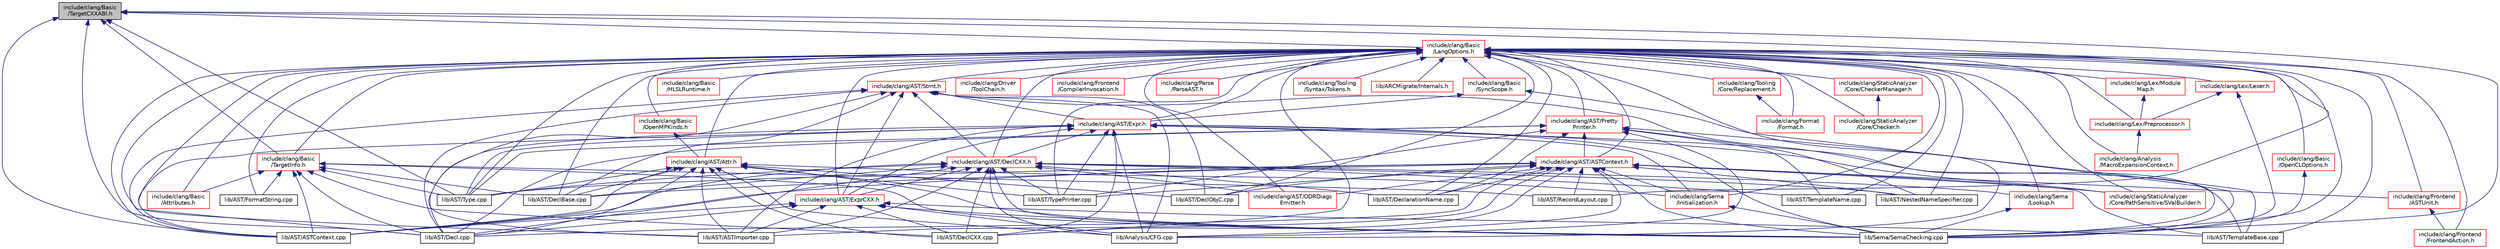 digraph "include/clang/Basic/TargetCXXABI.h"
{
 // LATEX_PDF_SIZE
  bgcolor="transparent";
  edge [fontname="Helvetica",fontsize="10",labelfontname="Helvetica",labelfontsize="10"];
  node [fontname="Helvetica",fontsize="10",shape=record];
  Node1 [label="include/clang/Basic\l/TargetCXXABI.h",height=0.2,width=0.4,color="black", fillcolor="grey75", style="filled", fontcolor="black",tooltip=" "];
  Node1 -> Node2 [dir="back",color="midnightblue",fontsize="10",style="solid",fontname="Helvetica"];
  Node2 [label="include/clang/Basic\l/LangOptions.h",height=0.2,width=0.4,color="red",URL="$LangOptions_8h.html",tooltip=" "];
  Node2 -> Node3 [dir="back",color="midnightblue",fontsize="10",style="solid",fontname="Helvetica"];
  Node3 [label="include/clang/Analysis\l/MacroExpansionContext.h",height=0.2,width=0.4,color="red",URL="$MacroExpansionContext_8h.html",tooltip=" "];
  Node2 -> Node13 [dir="back",color="midnightblue",fontsize="10",style="solid",fontname="Helvetica"];
  Node13 [label="include/clang/AST/ASTContext.h",height=0.2,width=0.4,color="red",URL="$ASTContext_8h.html",tooltip=" "];
  Node13 -> Node657 [dir="back",color="midnightblue",fontsize="10",style="solid",fontname="Helvetica"];
  Node657 [label="include/clang/AST/ODRDiags\lEmitter.h",height=0.2,width=0.4,color="red",URL="$ODRDiagsEmitter_8h.html",tooltip=" "];
  Node13 -> Node676 [dir="back",color="midnightblue",fontsize="10",style="solid",fontname="Helvetica"];
  Node676 [label="include/clang/Frontend\l/ASTUnit.h",height=0.2,width=0.4,color="red",URL="$ASTUnit_8h.html",tooltip=" "];
  Node676 -> Node677 [dir="back",color="midnightblue",fontsize="10",style="solid",fontname="Helvetica"];
  Node677 [label="include/clang/Frontend\l/FrontendAction.h",height=0.2,width=0.4,color="red",URL="$FrontendAction_8h.html",tooltip=" "];
  Node13 -> Node641 [dir="back",color="midnightblue",fontsize="10",style="solid",fontname="Helvetica"];
  Node641 [label="include/clang/Sema\l/Initialization.h",height=0.2,width=0.4,color="red",URL="$Initialization_8h.html",tooltip=" "];
  Node641 -> Node321 [dir="back",color="midnightblue",fontsize="10",style="solid",fontname="Helvetica"];
  Node321 [label="lib/Sema/SemaChecking.cpp",height=0.2,width=0.4,color="black",URL="$SemaChecking_8cpp.html",tooltip=" "];
  Node13 -> Node609 [dir="back",color="midnightblue",fontsize="10",style="solid",fontname="Helvetica"];
  Node609 [label="include/clang/StaticAnalyzer\l/Core/PathSensitive/SValBuilder.h",height=0.2,width=0.4,color="red",URL="$SValBuilder_8h.html",tooltip=" "];
  Node13 -> Node325 [dir="back",color="midnightblue",fontsize="10",style="solid",fontname="Helvetica"];
  Node325 [label="lib/Analysis/CFG.cpp",height=0.2,width=0.4,color="black",URL="$CFG_8cpp.html",tooltip=" "];
  Node13 -> Node76 [dir="back",color="midnightblue",fontsize="10",style="solid",fontname="Helvetica"];
  Node76 [label="lib/AST/ASTContext.cpp",height=0.2,width=0.4,color="black",URL="$ASTContext_8cpp.html",tooltip=" "];
  Node13 -> Node101 [dir="back",color="midnightblue",fontsize="10",style="solid",fontname="Helvetica"];
  Node101 [label="lib/AST/ASTImporter.cpp",height=0.2,width=0.4,color="black",URL="$ASTImporter_8cpp.html",tooltip=" "];
  Node13 -> Node245 [dir="back",color="midnightblue",fontsize="10",style="solid",fontname="Helvetica"];
  Node245 [label="lib/AST/Decl.cpp",height=0.2,width=0.4,color="black",URL="$Decl_8cpp.html",tooltip=" "];
  Node13 -> Node647 [dir="back",color="midnightblue",fontsize="10",style="solid",fontname="Helvetica"];
  Node647 [label="lib/AST/DeclarationName.cpp",height=0.2,width=0.4,color="black",URL="$DeclarationName_8cpp.html",tooltip=" "];
  Node13 -> Node73 [dir="back",color="midnightblue",fontsize="10",style="solid",fontname="Helvetica"];
  Node73 [label="lib/AST/DeclBase.cpp",height=0.2,width=0.4,color="black",URL="$DeclBase_8cpp.html",tooltip=" "];
  Node13 -> Node260 [dir="back",color="midnightblue",fontsize="10",style="solid",fontname="Helvetica"];
  Node260 [label="lib/AST/DeclCXX.cpp",height=0.2,width=0.4,color="black",URL="$DeclCXX_8cpp.html",tooltip=" "];
  Node13 -> Node716 [dir="back",color="midnightblue",fontsize="10",style="solid",fontname="Helvetica"];
  Node716 [label="lib/AST/DeclObjC.cpp",height=0.2,width=0.4,color="black",URL="$DeclObjC_8cpp.html",tooltip=" "];
  Node13 -> Node649 [dir="back",color="midnightblue",fontsize="10",style="solid",fontname="Helvetica"];
  Node649 [label="lib/AST/NestedNameSpecifier.cpp",height=0.2,width=0.4,color="black",URL="$NestedNameSpecifier_8cpp.html",tooltip=" "];
  Node13 -> Node731 [dir="back",color="midnightblue",fontsize="10",style="solid",fontname="Helvetica"];
  Node731 [label="lib/AST/RecordLayout.cpp",height=0.2,width=0.4,color="black",URL="$RecordLayout_8cpp.html",tooltip=" "];
  Node13 -> Node636 [dir="back",color="midnightblue",fontsize="10",style="solid",fontname="Helvetica"];
  Node636 [label="lib/AST/TemplateBase.cpp",height=0.2,width=0.4,color="black",URL="$TemplateBase_8cpp.html",tooltip=" "];
  Node13 -> Node651 [dir="back",color="midnightblue",fontsize="10",style="solid",fontname="Helvetica"];
  Node651 [label="lib/AST/Type.cpp",height=0.2,width=0.4,color="black",URL="$Type_8cpp.html",tooltip=" "];
  Node13 -> Node86 [dir="back",color="midnightblue",fontsize="10",style="solid",fontname="Helvetica"];
  Node86 [label="lib/AST/TypePrinter.cpp",height=0.2,width=0.4,color="black",URL="$TypePrinter_8cpp.html",tooltip=" "];
  Node13 -> Node321 [dir="back",color="midnightblue",fontsize="10",style="solid",fontname="Helvetica"];
  Node2 -> Node743 [dir="back",color="midnightblue",fontsize="10",style="solid",fontname="Helvetica"];
  Node743 [label="include/clang/AST/Attr.h",height=0.2,width=0.4,color="red",URL="$Attr_8h.html",tooltip=" "];
  Node743 -> Node641 [dir="back",color="midnightblue",fontsize="10",style="solid",fontname="Helvetica"];
  Node743 -> Node325 [dir="back",color="midnightblue",fontsize="10",style="solid",fontname="Helvetica"];
  Node743 -> Node76 [dir="back",color="midnightblue",fontsize="10",style="solid",fontname="Helvetica"];
  Node743 -> Node101 [dir="back",color="midnightblue",fontsize="10",style="solid",fontname="Helvetica"];
  Node743 -> Node245 [dir="back",color="midnightblue",fontsize="10",style="solid",fontname="Helvetica"];
  Node743 -> Node73 [dir="back",color="midnightblue",fontsize="10",style="solid",fontname="Helvetica"];
  Node743 -> Node260 [dir="back",color="midnightblue",fontsize="10",style="solid",fontname="Helvetica"];
  Node743 -> Node716 [dir="back",color="midnightblue",fontsize="10",style="solid",fontname="Helvetica"];
  Node743 -> Node651 [dir="back",color="midnightblue",fontsize="10",style="solid",fontname="Helvetica"];
  Node743 -> Node86 [dir="back",color="midnightblue",fontsize="10",style="solid",fontname="Helvetica"];
  Node743 -> Node321 [dir="back",color="midnightblue",fontsize="10",style="solid",fontname="Helvetica"];
  Node2 -> Node748 [dir="back",color="midnightblue",fontsize="10",style="solid",fontname="Helvetica"];
  Node748 [label="include/clang/AST/DeclCXX.h",height=0.2,width=0.4,color="red",URL="$DeclCXX_8h.html",tooltip=" "];
  Node748 -> Node413 [dir="back",color="midnightblue",fontsize="10",style="solid",fontname="Helvetica"];
  Node413 [label="include/clang/AST/ExprCXX.h",height=0.2,width=0.4,color="red",URL="$ExprCXX_8h.html",tooltip=" "];
  Node413 -> Node325 [dir="back",color="midnightblue",fontsize="10",style="solid",fontname="Helvetica"];
  Node413 -> Node76 [dir="back",color="midnightblue",fontsize="10",style="solid",fontname="Helvetica"];
  Node413 -> Node101 [dir="back",color="midnightblue",fontsize="10",style="solid",fontname="Helvetica"];
  Node413 -> Node245 [dir="back",color="midnightblue",fontsize="10",style="solid",fontname="Helvetica"];
  Node413 -> Node260 [dir="back",color="midnightblue",fontsize="10",style="solid",fontname="Helvetica"];
  Node413 -> Node636 [dir="back",color="midnightblue",fontsize="10",style="solid",fontname="Helvetica"];
  Node413 -> Node321 [dir="back",color="midnightblue",fontsize="10",style="solid",fontname="Helvetica"];
  Node748 -> Node657 [dir="back",color="midnightblue",fontsize="10",style="solid",fontname="Helvetica"];
  Node748 -> Node366 [dir="back",color="midnightblue",fontsize="10",style="solid",fontname="Helvetica"];
  Node366 [label="include/clang/Sema\l/Lookup.h",height=0.2,width=0.4,color="red",URL="$Sema_2Lookup_8h.html",tooltip=" "];
  Node366 -> Node321 [dir="back",color="midnightblue",fontsize="10",style="solid",fontname="Helvetica"];
  Node748 -> Node325 [dir="back",color="midnightblue",fontsize="10",style="solid",fontname="Helvetica"];
  Node748 -> Node76 [dir="back",color="midnightblue",fontsize="10",style="solid",fontname="Helvetica"];
  Node748 -> Node101 [dir="back",color="midnightblue",fontsize="10",style="solid",fontname="Helvetica"];
  Node748 -> Node245 [dir="back",color="midnightblue",fontsize="10",style="solid",fontname="Helvetica"];
  Node748 -> Node647 [dir="back",color="midnightblue",fontsize="10",style="solid",fontname="Helvetica"];
  Node748 -> Node73 [dir="back",color="midnightblue",fontsize="10",style="solid",fontname="Helvetica"];
  Node748 -> Node260 [dir="back",color="midnightblue",fontsize="10",style="solid",fontname="Helvetica"];
  Node748 -> Node649 [dir="back",color="midnightblue",fontsize="10",style="solid",fontname="Helvetica"];
  Node748 -> Node650 [dir="back",color="midnightblue",fontsize="10",style="solid",fontname="Helvetica"];
  Node650 [label="lib/AST/TemplateName.cpp",height=0.2,width=0.4,color="black",URL="$TemplateName_8cpp.html",tooltip=" "];
  Node748 -> Node651 [dir="back",color="midnightblue",fontsize="10",style="solid",fontname="Helvetica"];
  Node748 -> Node86 [dir="back",color="midnightblue",fontsize="10",style="solid",fontname="Helvetica"];
  Node748 -> Node321 [dir="back",color="midnightblue",fontsize="10",style="solid",fontname="Helvetica"];
  Node2 -> Node794 [dir="back",color="midnightblue",fontsize="10",style="solid",fontname="Helvetica"];
  Node794 [label="include/clang/AST/Expr.h",height=0.2,width=0.4,color="red",URL="$Expr_8h.html",tooltip=" "];
  Node794 -> Node748 [dir="back",color="midnightblue",fontsize="10",style="solid",fontname="Helvetica"];
  Node794 -> Node413 [dir="back",color="midnightblue",fontsize="10",style="solid",fontname="Helvetica"];
  Node794 -> Node641 [dir="back",color="midnightblue",fontsize="10",style="solid",fontname="Helvetica"];
  Node794 -> Node609 [dir="back",color="midnightblue",fontsize="10",style="solid",fontname="Helvetica"];
  Node794 -> Node325 [dir="back",color="midnightblue",fontsize="10",style="solid",fontname="Helvetica"];
  Node794 -> Node76 [dir="back",color="midnightblue",fontsize="10",style="solid",fontname="Helvetica"];
  Node794 -> Node101 [dir="back",color="midnightblue",fontsize="10",style="solid",fontname="Helvetica"];
  Node794 -> Node245 [dir="back",color="midnightblue",fontsize="10",style="solid",fontname="Helvetica"];
  Node794 -> Node260 [dir="back",color="midnightblue",fontsize="10",style="solid",fontname="Helvetica"];
  Node794 -> Node636 [dir="back",color="midnightblue",fontsize="10",style="solid",fontname="Helvetica"];
  Node794 -> Node651 [dir="back",color="midnightblue",fontsize="10",style="solid",fontname="Helvetica"];
  Node794 -> Node86 [dir="back",color="midnightblue",fontsize="10",style="solid",fontname="Helvetica"];
  Node794 -> Node321 [dir="back",color="midnightblue",fontsize="10",style="solid",fontname="Helvetica"];
  Node2 -> Node413 [dir="back",color="midnightblue",fontsize="10",style="solid",fontname="Helvetica"];
  Node2 -> Node657 [dir="back",color="midnightblue",fontsize="10",style="solid",fontname="Helvetica"];
  Node2 -> Node814 [dir="back",color="midnightblue",fontsize="10",style="solid",fontname="Helvetica"];
  Node814 [label="include/clang/AST/Pretty\lPrinter.h",height=0.2,width=0.4,color="red",URL="$PrettyPrinter_8h.html",tooltip=" "];
  Node814 -> Node13 [dir="back",color="midnightblue",fontsize="10",style="solid",fontname="Helvetica"];
  Node814 -> Node325 [dir="back",color="midnightblue",fontsize="10",style="solid",fontname="Helvetica"];
  Node814 -> Node245 [dir="back",color="midnightblue",fontsize="10",style="solid",fontname="Helvetica"];
  Node814 -> Node647 [dir="back",color="midnightblue",fontsize="10",style="solid",fontname="Helvetica"];
  Node814 -> Node649 [dir="back",color="midnightblue",fontsize="10",style="solid",fontname="Helvetica"];
  Node814 -> Node636 [dir="back",color="midnightblue",fontsize="10",style="solid",fontname="Helvetica"];
  Node814 -> Node650 [dir="back",color="midnightblue",fontsize="10",style="solid",fontname="Helvetica"];
  Node814 -> Node651 [dir="back",color="midnightblue",fontsize="10",style="solid",fontname="Helvetica"];
  Node814 -> Node86 [dir="back",color="midnightblue",fontsize="10",style="solid",fontname="Helvetica"];
  Node2 -> Node815 [dir="back",color="midnightblue",fontsize="10",style="solid",fontname="Helvetica"];
  Node815 [label="include/clang/AST/Stmt.h",height=0.2,width=0.4,color="red",URL="$Stmt_8h.html",tooltip=" "];
  Node815 -> Node748 [dir="back",color="midnightblue",fontsize="10",style="solid",fontname="Helvetica"];
  Node815 -> Node794 [dir="back",color="midnightblue",fontsize="10",style="solid",fontname="Helvetica"];
  Node815 -> Node413 [dir="back",color="midnightblue",fontsize="10",style="solid",fontname="Helvetica"];
  Node815 -> Node325 [dir="back",color="midnightblue",fontsize="10",style="solid",fontname="Helvetica"];
  Node815 -> Node76 [dir="back",color="midnightblue",fontsize="10",style="solid",fontname="Helvetica"];
  Node815 -> Node101 [dir="back",color="midnightblue",fontsize="10",style="solid",fontname="Helvetica"];
  Node815 -> Node245 [dir="back",color="midnightblue",fontsize="10",style="solid",fontname="Helvetica"];
  Node815 -> Node73 [dir="back",color="midnightblue",fontsize="10",style="solid",fontname="Helvetica"];
  Node815 -> Node716 [dir="back",color="midnightblue",fontsize="10",style="solid",fontname="Helvetica"];
  Node815 -> Node321 [dir="back",color="midnightblue",fontsize="10",style="solid",fontname="Helvetica"];
  Node2 -> Node824 [dir="back",color="midnightblue",fontsize="10",style="solid",fontname="Helvetica"];
  Node824 [label="include/clang/Basic\l/Attributes.h",height=0.2,width=0.4,color="red",URL="$Attributes_8h.html",tooltip=" "];
  Node2 -> Node827 [dir="back",color="midnightblue",fontsize="10",style="solid",fontname="Helvetica"];
  Node827 [label="include/clang/Basic\l/HLSLRuntime.h",height=0.2,width=0.4,color="red",URL="$HLSLRuntime_8h.html",tooltip=" "];
  Node2 -> Node829 [dir="back",color="midnightblue",fontsize="10",style="solid",fontname="Helvetica"];
  Node829 [label="include/clang/Basic\l/OpenCLOptions.h",height=0.2,width=0.4,color="red",URL="$OpenCLOptions_8h.html",tooltip=" "];
  Node829 -> Node321 [dir="back",color="midnightblue",fontsize="10",style="solid",fontname="Helvetica"];
  Node2 -> Node900 [dir="back",color="midnightblue",fontsize="10",style="solid",fontname="Helvetica"];
  Node900 [label="include/clang/Basic\l/OpenMPKinds.h",height=0.2,width=0.4,color="red",URL="$OpenMPKinds_8h.html",tooltip=" "];
  Node900 -> Node743 [dir="back",color="midnightblue",fontsize="10",style="solid",fontname="Helvetica"];
  Node2 -> Node902 [dir="back",color="midnightblue",fontsize="10",style="solid",fontname="Helvetica"];
  Node902 [label="include/clang/Basic\l/SyncScope.h",height=0.2,width=0.4,color="red",URL="$SyncScope_8h.html",tooltip=" "];
  Node902 -> Node794 [dir="back",color="midnightblue",fontsize="10",style="solid",fontname="Helvetica"];
  Node902 -> Node321 [dir="back",color="midnightblue",fontsize="10",style="solid",fontname="Helvetica"];
  Node2 -> Node831 [dir="back",color="midnightblue",fontsize="10",style="solid",fontname="Helvetica"];
  Node831 [label="include/clang/Basic\l/TargetInfo.h",height=0.2,width=0.4,color="red",URL="$include_2clang_2Basic_2TargetInfo_8h.html",tooltip=" "];
  Node831 -> Node824 [dir="back",color="midnightblue",fontsize="10",style="solid",fontname="Helvetica"];
  Node831 -> Node76 [dir="back",color="midnightblue",fontsize="10",style="solid",fontname="Helvetica"];
  Node831 -> Node245 [dir="back",color="midnightblue",fontsize="10",style="solid",fontname="Helvetica"];
  Node831 -> Node73 [dir="back",color="midnightblue",fontsize="10",style="solid",fontname="Helvetica"];
  Node831 -> Node260 [dir="back",color="midnightblue",fontsize="10",style="solid",fontname="Helvetica"];
  Node831 -> Node720 [dir="back",color="midnightblue",fontsize="10",style="solid",fontname="Helvetica"];
  Node720 [label="lib/AST/FormatString.cpp",height=0.2,width=0.4,color="black",URL="$FormatString_8cpp.html",tooltip=" "];
  Node831 -> Node731 [dir="back",color="midnightblue",fontsize="10",style="solid",fontname="Helvetica"];
  Node831 -> Node651 [dir="back",color="midnightblue",fontsize="10",style="solid",fontname="Helvetica"];
  Node831 -> Node321 [dir="back",color="midnightblue",fontsize="10",style="solid",fontname="Helvetica"];
  Node2 -> Node903 [dir="back",color="midnightblue",fontsize="10",style="solid",fontname="Helvetica"];
  Node903 [label="include/clang/Driver\l/ToolChain.h",height=0.2,width=0.4,color="red",URL="$ToolChain_8h.html",tooltip=" "];
  Node2 -> Node1035 [dir="back",color="midnightblue",fontsize="10",style="solid",fontname="Helvetica"];
  Node1035 [label="include/clang/Format\l/Format.h",height=0.2,width=0.4,color="red",URL="$Format_8h.html",tooltip=" "];
  Node2 -> Node676 [dir="back",color="midnightblue",fontsize="10",style="solid",fontname="Helvetica"];
  Node2 -> Node432 [dir="back",color="midnightblue",fontsize="10",style="solid",fontname="Helvetica"];
  Node432 [label="include/clang/Frontend\l/CompilerInvocation.h",height=0.2,width=0.4,color="red",URL="$CompilerInvocation_8h.html",tooltip=" "];
  Node2 -> Node677 [dir="back",color="midnightblue",fontsize="10",style="solid",fontname="Helvetica"];
  Node2 -> Node1075 [dir="back",color="midnightblue",fontsize="10",style="solid",fontname="Helvetica"];
  Node1075 [label="include/clang/Lex/Lexer.h",height=0.2,width=0.4,color="red",URL="$Lexer_8h.html",tooltip=" "];
  Node1075 -> Node1077 [dir="back",color="midnightblue",fontsize="10",style="solid",fontname="Helvetica"];
  Node1077 [label="include/clang/Lex/Preprocessor.h",height=0.2,width=0.4,color="red",URL="$Preprocessor_8h.html",tooltip=" "];
  Node1077 -> Node3 [dir="back",color="midnightblue",fontsize="10",style="solid",fontname="Helvetica"];
  Node1075 -> Node321 [dir="back",color="midnightblue",fontsize="10",style="solid",fontname="Helvetica"];
  Node2 -> Node1119 [dir="back",color="midnightblue",fontsize="10",style="solid",fontname="Helvetica"];
  Node1119 [label="include/clang/Lex/Module\lMap.h",height=0.2,width=0.4,color="red",URL="$ModuleMap_8h.html",tooltip=" "];
  Node1119 -> Node1077 [dir="back",color="midnightblue",fontsize="10",style="solid",fontname="Helvetica"];
  Node2 -> Node1077 [dir="back",color="midnightblue",fontsize="10",style="solid",fontname="Helvetica"];
  Node2 -> Node1126 [dir="back",color="midnightblue",fontsize="10",style="solid",fontname="Helvetica"];
  Node1126 [label="include/clang/Parse\l/ParseAST.h",height=0.2,width=0.4,color="red",URL="$ParseAST_8h.html",tooltip=" "];
  Node2 -> Node641 [dir="back",color="midnightblue",fontsize="10",style="solid",fontname="Helvetica"];
  Node2 -> Node366 [dir="back",color="midnightblue",fontsize="10",style="solid",fontname="Helvetica"];
  Node2 -> Node578 [dir="back",color="midnightblue",fontsize="10",style="solid",fontname="Helvetica"];
  Node578 [label="include/clang/StaticAnalyzer\l/Core/Checker.h",height=0.2,width=0.4,color="red",URL="$Checker_8h.html",tooltip=" "];
  Node2 -> Node581 [dir="back",color="midnightblue",fontsize="10",style="solid",fontname="Helvetica"];
  Node581 [label="include/clang/StaticAnalyzer\l/Core/CheckerManager.h",height=0.2,width=0.4,color="red",URL="$CheckerManager_8h.html",tooltip=" "];
  Node581 -> Node578 [dir="back",color="midnightblue",fontsize="10",style="solid",fontname="Helvetica"];
  Node2 -> Node609 [dir="back",color="midnightblue",fontsize="10",style="solid",fontname="Helvetica"];
  Node2 -> Node1127 [dir="back",color="midnightblue",fontsize="10",style="solid",fontname="Helvetica"];
  Node1127 [label="include/clang/Tooling\l/Core/Replacement.h",height=0.2,width=0.4,color="red",URL="$Replacement_8h.html",tooltip=" "];
  Node1127 -> Node1035 [dir="back",color="midnightblue",fontsize="10",style="solid",fontname="Helvetica"];
  Node2 -> Node1134 [dir="back",color="midnightblue",fontsize="10",style="solid",fontname="Helvetica"];
  Node1134 [label="include/clang/Tooling\l/Syntax/Tokens.h",height=0.2,width=0.4,color="red",URL="$Tokens_8h.html",tooltip=" "];
  Node2 -> Node325 [dir="back",color="midnightblue",fontsize="10",style="solid",fontname="Helvetica"];
  Node2 -> Node1139 [dir="back",color="midnightblue",fontsize="10",style="solid",fontname="Helvetica"];
  Node1139 [label="lib/ARCMigrate/Internals.h",height=0.2,width=0.4,color="red",URL="$Internals_8h.html",tooltip=" "];
  Node2 -> Node76 [dir="back",color="midnightblue",fontsize="10",style="solid",fontname="Helvetica"];
  Node2 -> Node101 [dir="back",color="midnightblue",fontsize="10",style="solid",fontname="Helvetica"];
  Node2 -> Node245 [dir="back",color="midnightblue",fontsize="10",style="solid",fontname="Helvetica"];
  Node2 -> Node647 [dir="back",color="midnightblue",fontsize="10",style="solid",fontname="Helvetica"];
  Node2 -> Node73 [dir="back",color="midnightblue",fontsize="10",style="solid",fontname="Helvetica"];
  Node2 -> Node260 [dir="back",color="midnightblue",fontsize="10",style="solid",fontname="Helvetica"];
  Node2 -> Node716 [dir="back",color="midnightblue",fontsize="10",style="solid",fontname="Helvetica"];
  Node2 -> Node720 [dir="back",color="midnightblue",fontsize="10",style="solid",fontname="Helvetica"];
  Node2 -> Node649 [dir="back",color="midnightblue",fontsize="10",style="solid",fontname="Helvetica"];
  Node2 -> Node636 [dir="back",color="midnightblue",fontsize="10",style="solid",fontname="Helvetica"];
  Node2 -> Node650 [dir="back",color="midnightblue",fontsize="10",style="solid",fontname="Helvetica"];
  Node2 -> Node651 [dir="back",color="midnightblue",fontsize="10",style="solid",fontname="Helvetica"];
  Node2 -> Node86 [dir="back",color="midnightblue",fontsize="10",style="solid",fontname="Helvetica"];
  Node2 -> Node321 [dir="back",color="midnightblue",fontsize="10",style="solid",fontname="Helvetica"];
  Node1 -> Node831 [dir="back",color="midnightblue",fontsize="10",style="solid",fontname="Helvetica"];
  Node1 -> Node76 [dir="back",color="midnightblue",fontsize="10",style="solid",fontname="Helvetica"];
  Node1 -> Node245 [dir="back",color="midnightblue",fontsize="10",style="solid",fontname="Helvetica"];
  Node1 -> Node731 [dir="back",color="midnightblue",fontsize="10",style="solid",fontname="Helvetica"];
  Node1 -> Node651 [dir="back",color="midnightblue",fontsize="10",style="solid",fontname="Helvetica"];
  Node1 -> Node321 [dir="back",color="midnightblue",fontsize="10",style="solid",fontname="Helvetica"];
}
